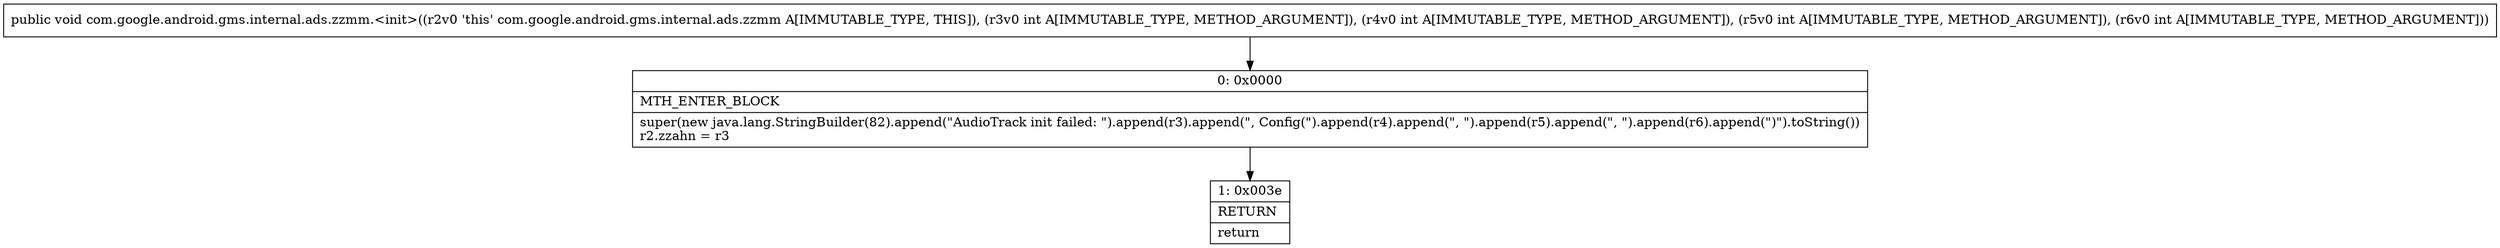digraph "CFG forcom.google.android.gms.internal.ads.zzmm.\<init\>(IIII)V" {
Node_0 [shape=record,label="{0\:\ 0x0000|MTH_ENTER_BLOCK\l|super(new java.lang.StringBuilder(82).append(\"AudioTrack init failed: \").append(r3).append(\", Config(\").append(r4).append(\", \").append(r5).append(\", \").append(r6).append(\")\").toString())\lr2.zzahn = r3\l}"];
Node_1 [shape=record,label="{1\:\ 0x003e|RETURN\l|return\l}"];
MethodNode[shape=record,label="{public void com.google.android.gms.internal.ads.zzmm.\<init\>((r2v0 'this' com.google.android.gms.internal.ads.zzmm A[IMMUTABLE_TYPE, THIS]), (r3v0 int A[IMMUTABLE_TYPE, METHOD_ARGUMENT]), (r4v0 int A[IMMUTABLE_TYPE, METHOD_ARGUMENT]), (r5v0 int A[IMMUTABLE_TYPE, METHOD_ARGUMENT]), (r6v0 int A[IMMUTABLE_TYPE, METHOD_ARGUMENT])) }"];
MethodNode -> Node_0;
Node_0 -> Node_1;
}

